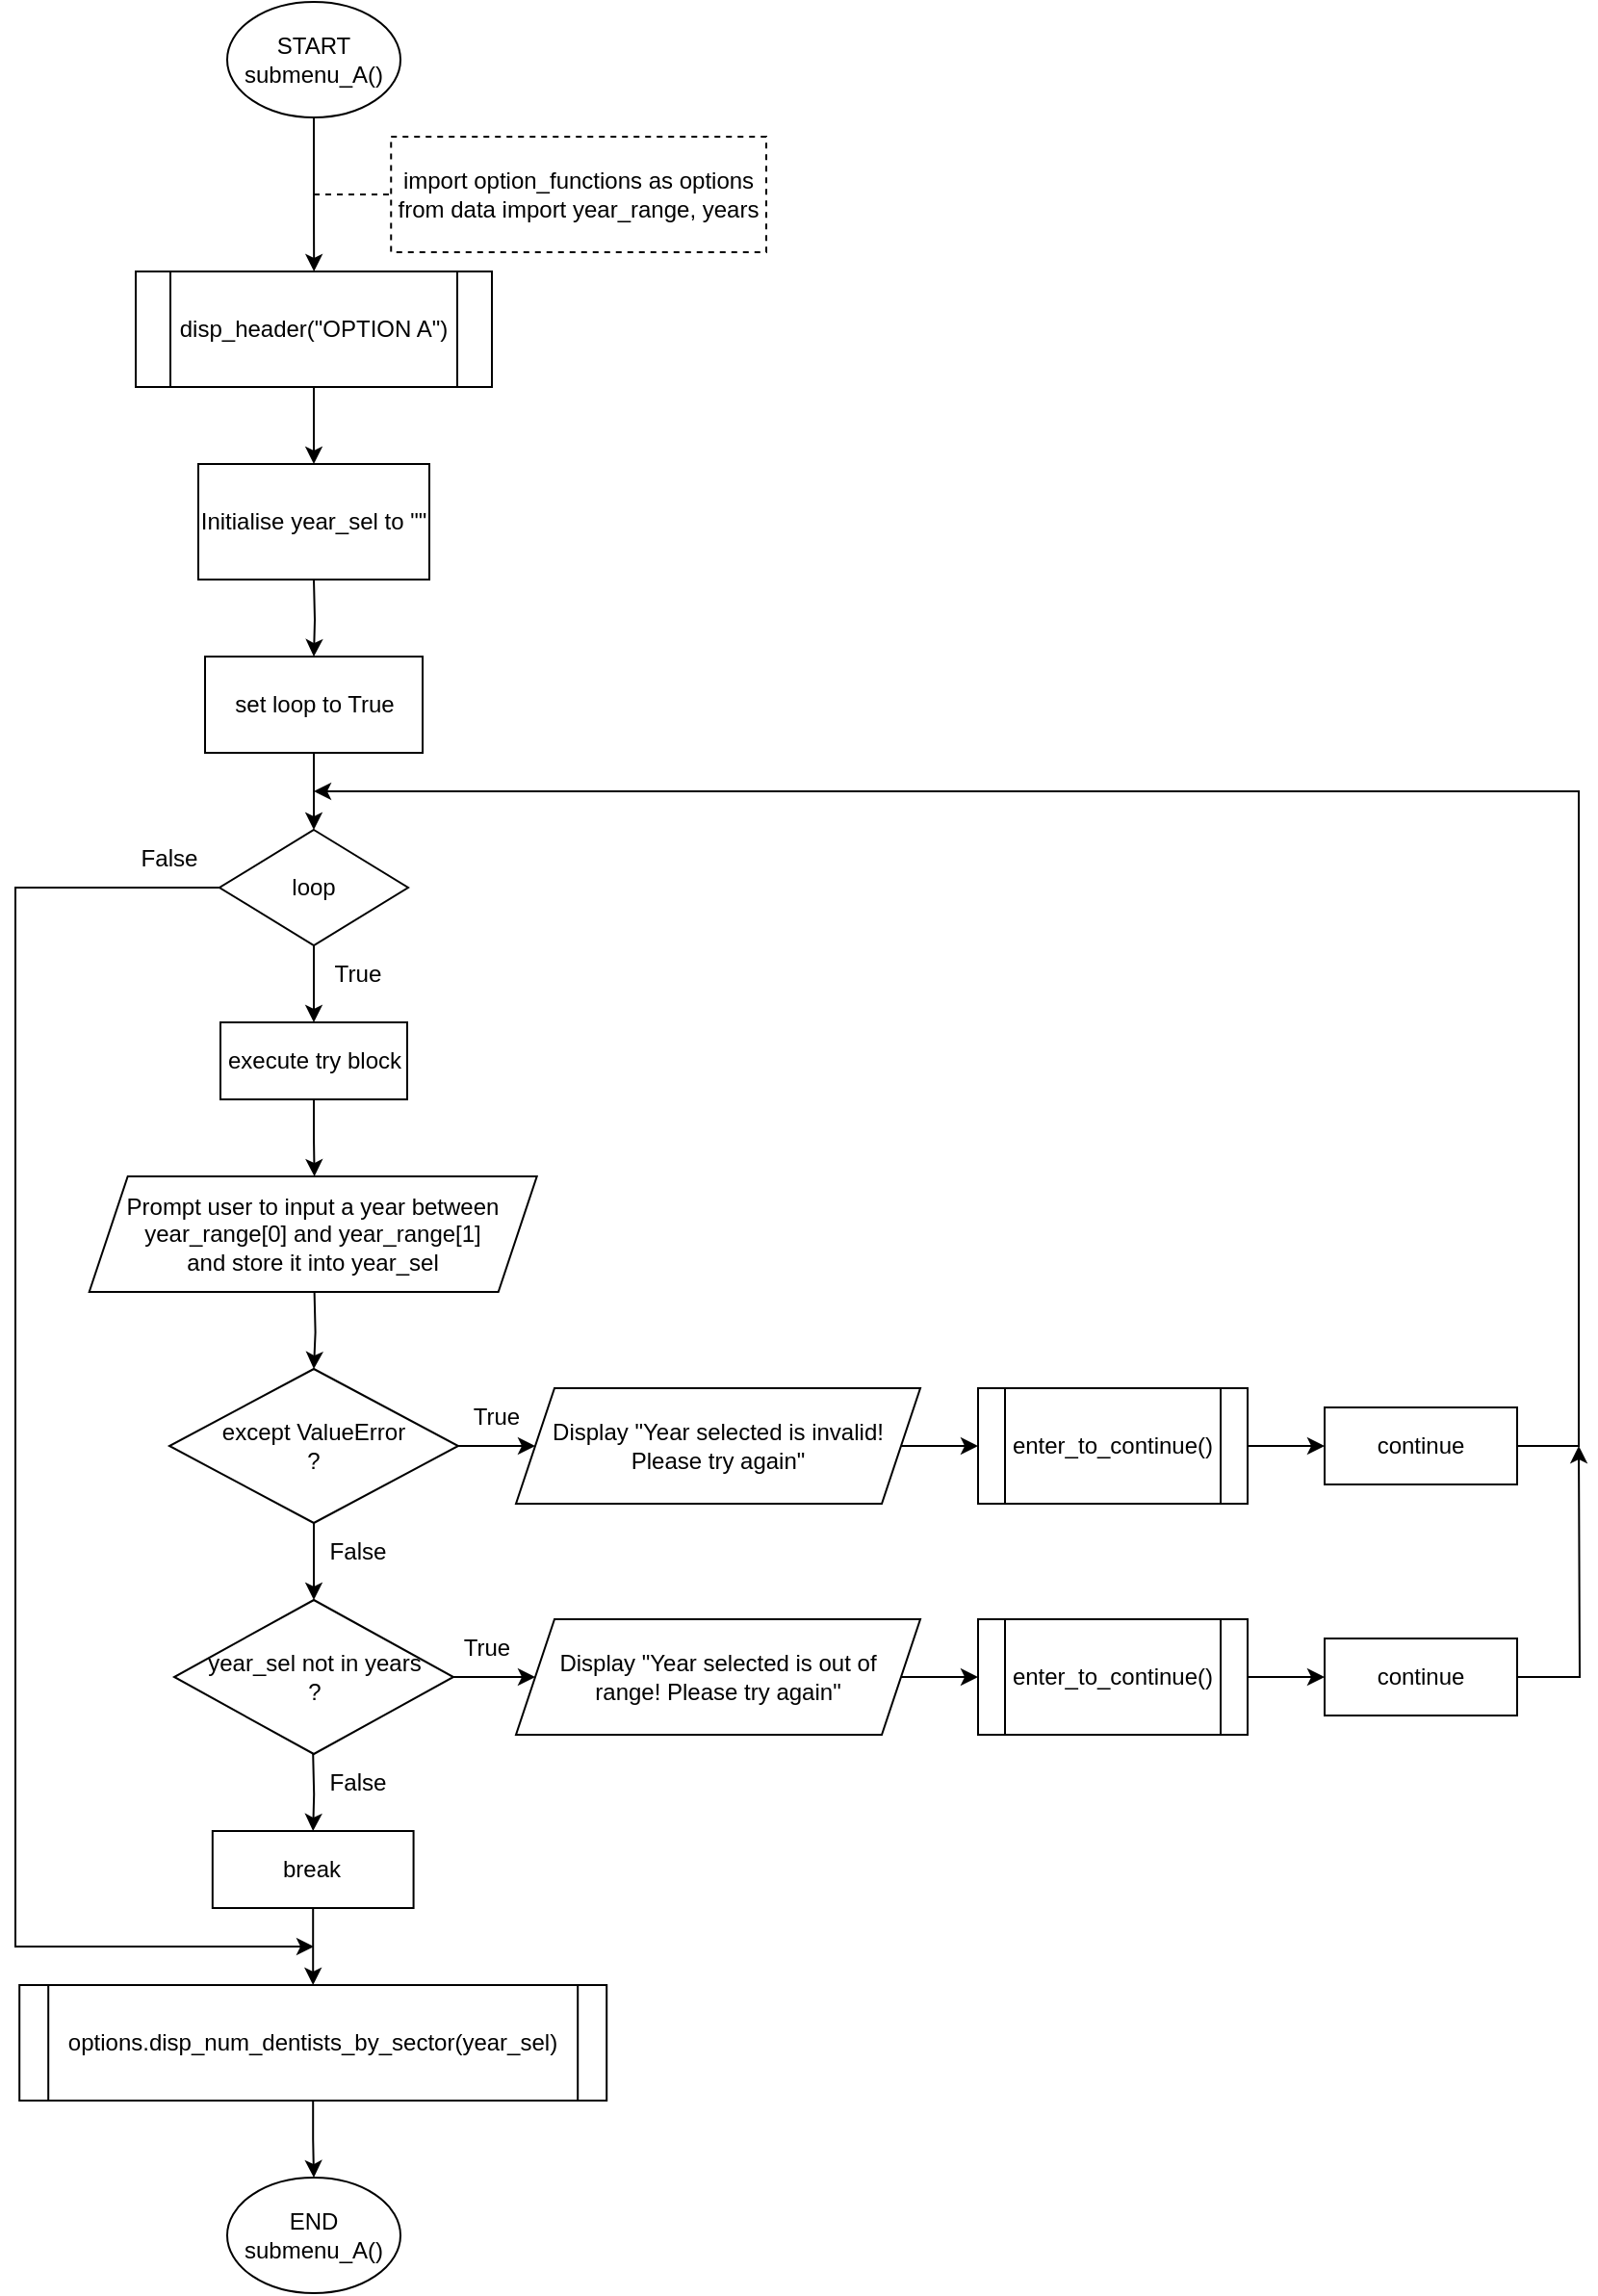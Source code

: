 <mxfile version="20.7.4" type="github">
  <diagram id="i8aKlON5BFAKD-ZzM1Su" name="Page-1">
    <mxGraphModel dx="616" dy="573" grid="1" gridSize="10" guides="1" tooltips="1" connect="1" arrows="1" fold="1" page="1" pageScale="1" pageWidth="850" pageHeight="1100" math="0" shadow="0">
      <root>
        <mxCell id="0" />
        <mxCell id="1" parent="0" />
        <mxCell id="63i7wqGlK94Z1JRqRX3E-2" value="" style="edgeStyle=orthogonalEdgeStyle;rounded=0;orthogonalLoop=1;jettySize=auto;html=1;" edge="1" parent="1" source="63i7wqGlK94Z1JRqRX3E-3">
          <mxGeometry relative="1" as="geometry">
            <mxPoint x="215.1" y="140" as="targetPoint" />
          </mxGeometry>
        </mxCell>
        <mxCell id="63i7wqGlK94Z1JRqRX3E-3" value="START&lt;br&gt;submenu_A()" style="ellipse;whiteSpace=wrap;html=1;rounded=0;" vertex="1" parent="1">
          <mxGeometry x="170" width="90" height="60" as="geometry" />
        </mxCell>
        <mxCell id="63i7wqGlK94Z1JRqRX3E-4" value="&lt;div&gt;import option_functions as options&lt;/div&gt;&lt;div&gt;from data import year_range, years&lt;/div&gt;" style="rounded=0;whiteSpace=wrap;html=1;glass=0;dashed=1;" vertex="1" parent="1">
          <mxGeometry x="255.12" y="70" width="194.88" height="60" as="geometry" />
        </mxCell>
        <mxCell id="63i7wqGlK94Z1JRqRX3E-5" value="" style="endArrow=none;dashed=1;html=1;rounded=0;strokeColor=default;entryX=0;entryY=0.5;entryDx=0;entryDy=0;" edge="1" parent="1" target="63i7wqGlK94Z1JRqRX3E-4">
          <mxGeometry width="50" height="50" relative="1" as="geometry">
            <mxPoint x="215" y="100" as="sourcePoint" />
            <mxPoint x="407.12" y="320" as="targetPoint" />
          </mxGeometry>
        </mxCell>
        <mxCell id="63i7wqGlK94Z1JRqRX3E-6" value="Initialise year_sel to &quot;&quot;" style="rounded=0;whiteSpace=wrap;html=1;" vertex="1" parent="1">
          <mxGeometry x="155" y="240" width="120" height="60" as="geometry" />
        </mxCell>
        <mxCell id="63i7wqGlK94Z1JRqRX3E-8" value="" style="edgeStyle=orthogonalEdgeStyle;rounded=0;orthogonalLoop=1;jettySize=auto;html=1;" edge="1" parent="1" source="63i7wqGlK94Z1JRqRX3E-7" target="63i7wqGlK94Z1JRqRX3E-6">
          <mxGeometry relative="1" as="geometry" />
        </mxCell>
        <mxCell id="63i7wqGlK94Z1JRqRX3E-7" value="disp_header(&quot;OPTION A&quot;)" style="shape=process;whiteSpace=wrap;html=1;backgroundOutline=1;size=0.095;" vertex="1" parent="1">
          <mxGeometry x="122.5" y="140" width="185" height="60" as="geometry" />
        </mxCell>
        <mxCell id="63i7wqGlK94Z1JRqRX3E-9" value="" style="edgeStyle=orthogonalEdgeStyle;rounded=0;orthogonalLoop=1;jettySize=auto;html=1;" edge="1" parent="1" target="63i7wqGlK94Z1JRqRX3E-11">
          <mxGeometry relative="1" as="geometry">
            <mxPoint x="215" y="300" as="sourcePoint" />
          </mxGeometry>
        </mxCell>
        <mxCell id="63i7wqGlK94Z1JRqRX3E-10" value="" style="edgeStyle=orthogonalEdgeStyle;rounded=0;orthogonalLoop=1;jettySize=auto;html=1;" edge="1" parent="1" source="63i7wqGlK94Z1JRqRX3E-11" target="63i7wqGlK94Z1JRqRX3E-13">
          <mxGeometry relative="1" as="geometry" />
        </mxCell>
        <mxCell id="63i7wqGlK94Z1JRqRX3E-11" value="set loop to True" style="rounded=0;whiteSpace=wrap;html=1;" vertex="1" parent="1">
          <mxGeometry x="158.5" y="340" width="113" height="50" as="geometry" />
        </mxCell>
        <mxCell id="63i7wqGlK94Z1JRqRX3E-12" value="" style="edgeStyle=orthogonalEdgeStyle;rounded=0;orthogonalLoop=1;jettySize=auto;html=1;" edge="1" parent="1" source="63i7wqGlK94Z1JRqRX3E-13">
          <mxGeometry relative="1" as="geometry">
            <mxPoint x="215" y="530" as="targetPoint" />
          </mxGeometry>
        </mxCell>
        <mxCell id="63i7wqGlK94Z1JRqRX3E-49" style="edgeStyle=orthogonalEdgeStyle;rounded=0;orthogonalLoop=1;jettySize=auto;html=1;exitX=0;exitY=0.5;exitDx=0;exitDy=0;" edge="1" parent="1" source="63i7wqGlK94Z1JRqRX3E-13">
          <mxGeometry relative="1" as="geometry">
            <mxPoint x="215" y="1010" as="targetPoint" />
            <Array as="points">
              <mxPoint x="60" y="460" />
              <mxPoint x="60" y="1010" />
            </Array>
          </mxGeometry>
        </mxCell>
        <mxCell id="63i7wqGlK94Z1JRqRX3E-13" value="loop" style="rhombus;whiteSpace=wrap;html=1;rounded=0;" vertex="1" parent="1">
          <mxGeometry x="166" y="430" width="98" height="60" as="geometry" />
        </mxCell>
        <mxCell id="63i7wqGlK94Z1JRqRX3E-14" value="True" style="text;html=1;strokeColor=none;fillColor=none;align=center;verticalAlign=middle;whiteSpace=wrap;rounded=0;fontFamily=Helvetica;fontSize=12.1;" vertex="1" parent="1">
          <mxGeometry x="208" y="490" width="60" height="30" as="geometry" />
        </mxCell>
        <mxCell id="63i7wqGlK94Z1JRqRX3E-15" value="False" style="text;html=1;strokeColor=none;fillColor=none;align=center;verticalAlign=middle;whiteSpace=wrap;rounded=0;fontFamily=Helvetica;fontSize=12.1;" vertex="1" parent="1">
          <mxGeometry x="110" y="430" width="60" height="30" as="geometry" />
        </mxCell>
        <mxCell id="63i7wqGlK94Z1JRqRX3E-16" value="" style="edgeStyle=orthogonalEdgeStyle;rounded=0;orthogonalLoop=1;jettySize=auto;html=1;" edge="1" parent="1" source="63i7wqGlK94Z1JRqRX3E-17">
          <mxGeometry relative="1" as="geometry">
            <mxPoint x="215.3" y="610" as="targetPoint" />
          </mxGeometry>
        </mxCell>
        <mxCell id="63i7wqGlK94Z1JRqRX3E-17" value="execute try block" style="rounded=0;whiteSpace=wrap;html=1;" vertex="1" parent="1">
          <mxGeometry x="166.5" y="530" width="97" height="40" as="geometry" />
        </mxCell>
        <mxCell id="63i7wqGlK94Z1JRqRX3E-18" value="" style="edgeStyle=orthogonalEdgeStyle;rounded=0;orthogonalLoop=1;jettySize=auto;html=1;" edge="1" parent="1" target="63i7wqGlK94Z1JRqRX3E-20">
          <mxGeometry relative="1" as="geometry">
            <mxPoint x="215.3" y="670" as="sourcePoint" />
          </mxGeometry>
        </mxCell>
        <mxCell id="63i7wqGlK94Z1JRqRX3E-23" value="" style="edgeStyle=orthogonalEdgeStyle;rounded=0;orthogonalLoop=1;jettySize=auto;html=1;" edge="1" parent="1" source="63i7wqGlK94Z1JRqRX3E-20" target="63i7wqGlK94Z1JRqRX3E-22">
          <mxGeometry relative="1" as="geometry" />
        </mxCell>
        <mxCell id="63i7wqGlK94Z1JRqRX3E-32" value="" style="edgeStyle=orthogonalEdgeStyle;rounded=0;orthogonalLoop=1;jettySize=auto;html=1;" edge="1" parent="1" source="63i7wqGlK94Z1JRqRX3E-20" target="63i7wqGlK94Z1JRqRX3E-31">
          <mxGeometry relative="1" as="geometry" />
        </mxCell>
        <mxCell id="63i7wqGlK94Z1JRqRX3E-20" value="except ValueError&lt;br&gt;?" style="rhombus;whiteSpace=wrap;html=1;" vertex="1" parent="1">
          <mxGeometry x="140" y="710" width="150" height="80" as="geometry" />
        </mxCell>
        <mxCell id="63i7wqGlK94Z1JRqRX3E-21" value="Prompt user to input a year between year_range[0] and year_range[1]&lt;br&gt;and store it into year_sel" style="shape=parallelogram;perimeter=parallelogramPerimeter;whiteSpace=wrap;html=1;fixedSize=1;" vertex="1" parent="1">
          <mxGeometry x="98.35" y="610" width="232.5" height="60" as="geometry" />
        </mxCell>
        <mxCell id="63i7wqGlK94Z1JRqRX3E-25" value="" style="edgeStyle=orthogonalEdgeStyle;rounded=0;orthogonalLoop=1;jettySize=auto;html=1;" edge="1" parent="1" source="63i7wqGlK94Z1JRqRX3E-22" target="63i7wqGlK94Z1JRqRX3E-24">
          <mxGeometry relative="1" as="geometry" />
        </mxCell>
        <mxCell id="63i7wqGlK94Z1JRqRX3E-22" value="Display &quot;Year selected is invalid! Please try again&quot;" style="shape=parallelogram;perimeter=parallelogramPerimeter;whiteSpace=wrap;html=1;fixedSize=1;" vertex="1" parent="1">
          <mxGeometry x="320" y="720" width="210" height="60" as="geometry" />
        </mxCell>
        <mxCell id="63i7wqGlK94Z1JRqRX3E-29" value="" style="edgeStyle=orthogonalEdgeStyle;rounded=0;orthogonalLoop=1;jettySize=auto;html=1;" edge="1" parent="1" source="63i7wqGlK94Z1JRqRX3E-24" target="63i7wqGlK94Z1JRqRX3E-27">
          <mxGeometry relative="1" as="geometry" />
        </mxCell>
        <mxCell id="63i7wqGlK94Z1JRqRX3E-24" value="enter_to_continue()" style="shape=process;whiteSpace=wrap;html=1;backgroundOutline=1;" vertex="1" parent="1">
          <mxGeometry x="560" y="720" width="140" height="60" as="geometry" />
        </mxCell>
        <mxCell id="63i7wqGlK94Z1JRqRX3E-26" value="True" style="text;html=1;strokeColor=none;fillColor=none;align=center;verticalAlign=middle;whiteSpace=wrap;rounded=0;" vertex="1" parent="1">
          <mxGeometry x="280" y="720" width="60" height="30" as="geometry" />
        </mxCell>
        <mxCell id="63i7wqGlK94Z1JRqRX3E-37" style="edgeStyle=orthogonalEdgeStyle;rounded=0;orthogonalLoop=1;jettySize=auto;html=1;exitX=1;exitY=0.5;exitDx=0;exitDy=0;" edge="1" parent="1" source="63i7wqGlK94Z1JRqRX3E-27">
          <mxGeometry relative="1" as="geometry">
            <mxPoint x="215" y="410" as="targetPoint" />
            <Array as="points">
              <mxPoint x="872" y="750" />
            </Array>
          </mxGeometry>
        </mxCell>
        <mxCell id="63i7wqGlK94Z1JRqRX3E-27" value="continue" style="rounded=0;whiteSpace=wrap;html=1;" vertex="1" parent="1">
          <mxGeometry x="740" y="730" width="100" height="40" as="geometry" />
        </mxCell>
        <mxCell id="63i7wqGlK94Z1JRqRX3E-34" value="" style="edgeStyle=orthogonalEdgeStyle;rounded=0;orthogonalLoop=1;jettySize=auto;html=1;" edge="1" parent="1" source="63i7wqGlK94Z1JRqRX3E-31" target="63i7wqGlK94Z1JRqRX3E-33">
          <mxGeometry relative="1" as="geometry" />
        </mxCell>
        <mxCell id="63i7wqGlK94Z1JRqRX3E-31" value="year_sel not in years&lt;br&gt;?" style="rhombus;whiteSpace=wrap;html=1;" vertex="1" parent="1">
          <mxGeometry x="142.5" y="830" width="145" height="80" as="geometry" />
        </mxCell>
        <mxCell id="63i7wqGlK94Z1JRqRX3E-36" value="" style="edgeStyle=orthogonalEdgeStyle;rounded=0;orthogonalLoop=1;jettySize=auto;html=1;" edge="1" parent="1" source="63i7wqGlK94Z1JRqRX3E-33" target="63i7wqGlK94Z1JRqRX3E-35">
          <mxGeometry relative="1" as="geometry" />
        </mxCell>
        <mxCell id="63i7wqGlK94Z1JRqRX3E-33" value="Display &quot;Year selected is out of &lt;br&gt;range! Please try again&quot;" style="shape=parallelogram;perimeter=parallelogramPerimeter;whiteSpace=wrap;html=1;fixedSize=1;" vertex="1" parent="1">
          <mxGeometry x="320" y="840" width="210" height="60" as="geometry" />
        </mxCell>
        <mxCell id="63i7wqGlK94Z1JRqRX3E-39" value="" style="edgeStyle=orthogonalEdgeStyle;rounded=0;orthogonalLoop=1;jettySize=auto;html=1;" edge="1" parent="1" source="63i7wqGlK94Z1JRqRX3E-35" target="63i7wqGlK94Z1JRqRX3E-38">
          <mxGeometry relative="1" as="geometry" />
        </mxCell>
        <mxCell id="63i7wqGlK94Z1JRqRX3E-35" value="enter_to_continue()" style="shape=process;whiteSpace=wrap;html=1;backgroundOutline=1;" vertex="1" parent="1">
          <mxGeometry x="560" y="840" width="140" height="60" as="geometry" />
        </mxCell>
        <mxCell id="63i7wqGlK94Z1JRqRX3E-40" style="edgeStyle=orthogonalEdgeStyle;rounded=0;orthogonalLoop=1;jettySize=auto;html=1;exitX=1;exitY=0.5;exitDx=0;exitDy=0;" edge="1" parent="1" source="63i7wqGlK94Z1JRqRX3E-38">
          <mxGeometry relative="1" as="geometry">
            <mxPoint x="872" y="750" as="targetPoint" />
          </mxGeometry>
        </mxCell>
        <mxCell id="63i7wqGlK94Z1JRqRX3E-38" value="continue" style="rounded=0;whiteSpace=wrap;html=1;" vertex="1" parent="1">
          <mxGeometry x="740" y="850" width="100" height="40" as="geometry" />
        </mxCell>
        <mxCell id="63i7wqGlK94Z1JRqRX3E-41" value="True" style="text;html=1;strokeColor=none;fillColor=none;align=center;verticalAlign=middle;whiteSpace=wrap;rounded=0;" vertex="1" parent="1">
          <mxGeometry x="275" y="840" width="60" height="30" as="geometry" />
        </mxCell>
        <mxCell id="63i7wqGlK94Z1JRqRX3E-42" value="False" style="text;html=1;strokeColor=none;fillColor=none;align=center;verticalAlign=middle;whiteSpace=wrap;rounded=0;fontFamily=Helvetica;fontSize=12.1;" vertex="1" parent="1">
          <mxGeometry x="208" y="790" width="60" height="30" as="geometry" />
        </mxCell>
        <mxCell id="63i7wqGlK94Z1JRqRX3E-43" value="" style="edgeStyle=orthogonalEdgeStyle;rounded=0;orthogonalLoop=1;jettySize=auto;html=1;" edge="1" parent="1" target="63i7wqGlK94Z1JRqRX3E-44">
          <mxGeometry relative="1" as="geometry">
            <mxPoint x="214.6" y="910" as="sourcePoint" />
          </mxGeometry>
        </mxCell>
        <mxCell id="63i7wqGlK94Z1JRqRX3E-48" value="" style="edgeStyle=orthogonalEdgeStyle;rounded=0;orthogonalLoop=1;jettySize=auto;html=1;" edge="1" parent="1" source="63i7wqGlK94Z1JRqRX3E-44" target="63i7wqGlK94Z1JRqRX3E-47">
          <mxGeometry relative="1" as="geometry" />
        </mxCell>
        <mxCell id="63i7wqGlK94Z1JRqRX3E-44" value="break" style="whiteSpace=wrap;html=1;" vertex="1" parent="1">
          <mxGeometry x="162.41" y="950" width="104.38" height="40" as="geometry" />
        </mxCell>
        <mxCell id="63i7wqGlK94Z1JRqRX3E-45" value="False" style="text;html=1;strokeColor=none;fillColor=none;align=center;verticalAlign=middle;whiteSpace=wrap;rounded=0;fontFamily=Helvetica;fontSize=12.1;" vertex="1" parent="1">
          <mxGeometry x="207.6" y="910" width="60" height="30" as="geometry" />
        </mxCell>
        <mxCell id="63i7wqGlK94Z1JRqRX3E-51" value="" style="edgeStyle=orthogonalEdgeStyle;rounded=0;orthogonalLoop=1;jettySize=auto;html=1;" edge="1" parent="1" source="63i7wqGlK94Z1JRqRX3E-47" target="63i7wqGlK94Z1JRqRX3E-50">
          <mxGeometry relative="1" as="geometry" />
        </mxCell>
        <mxCell id="63i7wqGlK94Z1JRqRX3E-47" value="options.disp_num_dentists_by_sector(year_sel)" style="shape=process;whiteSpace=wrap;html=1;backgroundOutline=1;size=0.049;" vertex="1" parent="1">
          <mxGeometry x="62.1" y="1030" width="305" height="60" as="geometry" />
        </mxCell>
        <mxCell id="63i7wqGlK94Z1JRqRX3E-50" value="END&lt;br&gt;submenu_A()" style="ellipse;whiteSpace=wrap;html=1;rounded=0;" vertex="1" parent="1">
          <mxGeometry x="170" y="1130" width="90" height="60" as="geometry" />
        </mxCell>
      </root>
    </mxGraphModel>
  </diagram>
</mxfile>
